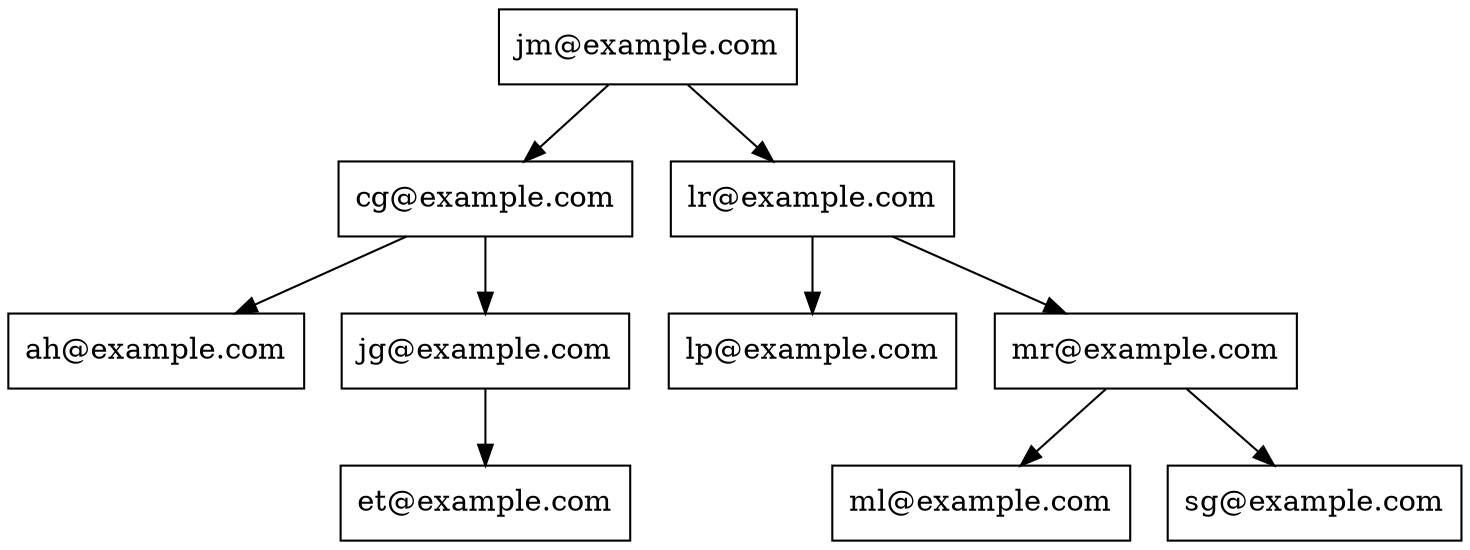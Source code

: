 digraph AVLTree {
    node [shape=record];
    "jm@example.com" -> "cg@example.com";
    "jm@example.com" -> "lr@example.com";
    "cg@example.com" -> "ah@example.com";
    "cg@example.com" -> "jg@example.com";
    "jg@example.com" -> "et@example.com";
    "lr@example.com" -> "lp@example.com";
    "lr@example.com" -> "mr@example.com";
    "mr@example.com" -> "ml@example.com";
    "mr@example.com" -> "sg@example.com";
}
